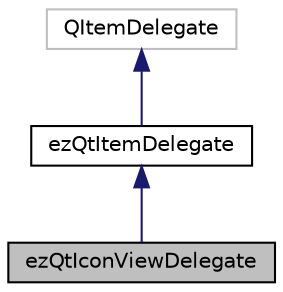 digraph "ezQtIconViewDelegate"
{
 // LATEX_PDF_SIZE
  edge [fontname="Helvetica",fontsize="10",labelfontname="Helvetica",labelfontsize="10"];
  node [fontname="Helvetica",fontsize="10",shape=record];
  Node1 [label="ezQtIconViewDelegate",height=0.2,width=0.4,color="black", fillcolor="grey75", style="filled", fontcolor="black",tooltip=" "];
  Node2 -> Node1 [dir="back",color="midnightblue",fontsize="10",style="solid",fontname="Helvetica"];
  Node2 [label="ezQtItemDelegate",height=0.2,width=0.4,color="black", fillcolor="white", style="filled",URL="$dc/d62/classez_qt_item_delegate.htm",tooltip="In combination with ezQtItemView this delegate allows for receiving the full range of mouse input."];
  Node3 -> Node2 [dir="back",color="midnightblue",fontsize="10",style="solid",fontname="Helvetica"];
  Node3 [label="QItemDelegate",height=0.2,width=0.4,color="grey75", fillcolor="white", style="filled",tooltip=" "];
}
